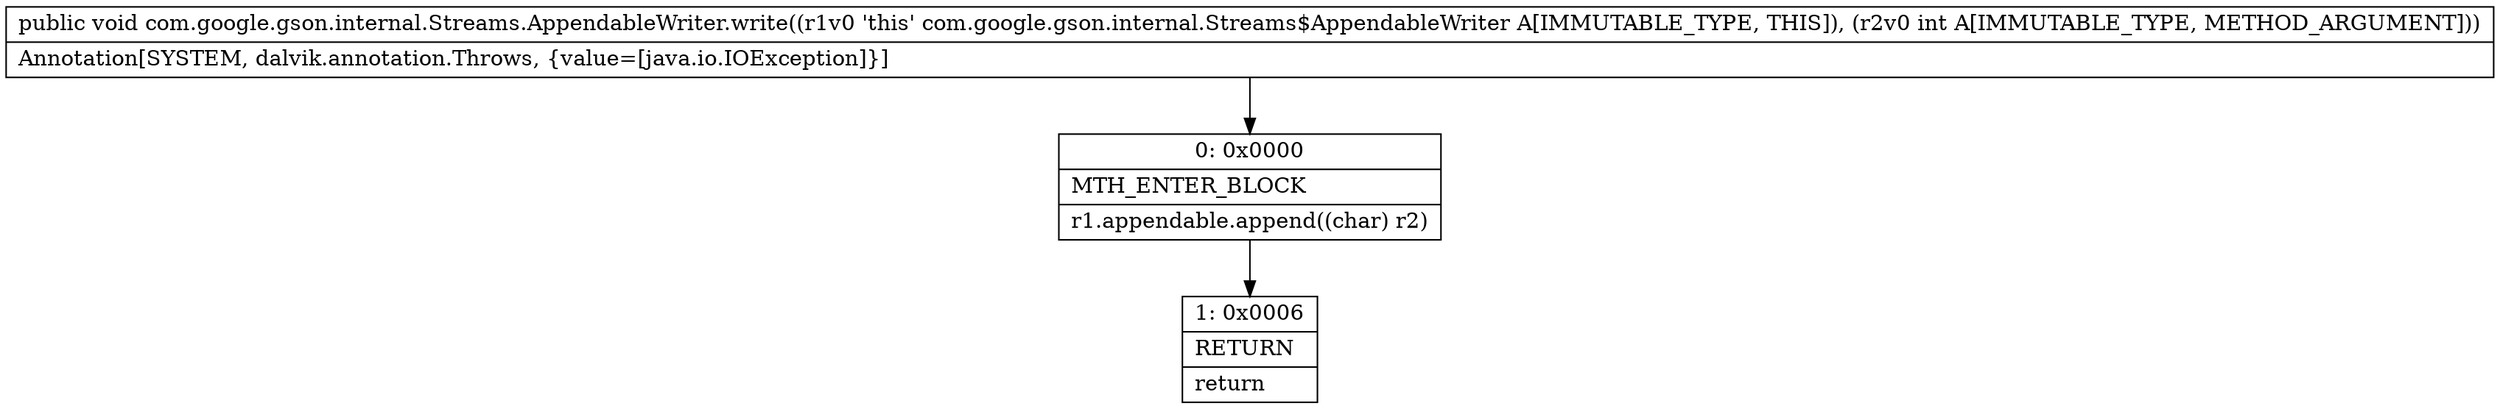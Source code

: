 digraph "CFG forcom.google.gson.internal.Streams.AppendableWriter.write(I)V" {
Node_0 [shape=record,label="{0\:\ 0x0000|MTH_ENTER_BLOCK\l|r1.appendable.append((char) r2)\l}"];
Node_1 [shape=record,label="{1\:\ 0x0006|RETURN\l|return\l}"];
MethodNode[shape=record,label="{public void com.google.gson.internal.Streams.AppendableWriter.write((r1v0 'this' com.google.gson.internal.Streams$AppendableWriter A[IMMUTABLE_TYPE, THIS]), (r2v0 int A[IMMUTABLE_TYPE, METHOD_ARGUMENT]))  | Annotation[SYSTEM, dalvik.annotation.Throws, \{value=[java.io.IOException]\}]\l}"];
MethodNode -> Node_0;
Node_0 -> Node_1;
}

